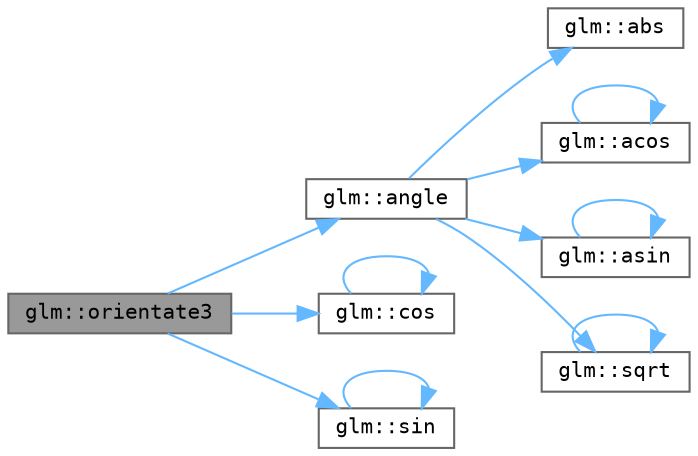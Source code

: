 digraph "glm::orientate3"
{
 // LATEX_PDF_SIZE
  bgcolor="transparent";
  edge [fontname=Terminal,fontsize=10,labelfontname=Helvetica,labelfontsize=10];
  node [fontname=Terminal,fontsize=10,shape=box,height=0.2,width=0.4];
  rankdir="LR";
  Node1 [label="glm::orientate3",height=0.2,width=0.4,color="gray40", fillcolor="grey60", style="filled", fontcolor="black",tooltip=" "];
  Node1 -> Node2 [color="steelblue1",style="solid"];
  Node2 [label="glm::angle",height=0.2,width=0.4,color="grey40", fillcolor="white", style="filled",URL="$group__ext__quaternion__trigonometric.html#ga8aa248b31d5ade470c87304df5eb7bd8",tooltip=" "];
  Node2 -> Node3 [color="steelblue1",style="solid"];
  Node3 [label="glm::abs",height=0.2,width=0.4,color="grey40", fillcolor="white", style="filled",URL="$group__core__func__common.html#ga439e60a72eadecfeda2df5449c613a64",tooltip=" "];
  Node2 -> Node4 [color="steelblue1",style="solid"];
  Node4 [label="glm::acos",height=0.2,width=0.4,color="grey40", fillcolor="white", style="filled",URL="$group__core__func__trigonometric.html#gaf621a212fa21c1009344895a52e9c82c",tooltip=" "];
  Node4 -> Node4 [color="steelblue1",style="solid"];
  Node2 -> Node5 [color="steelblue1",style="solid"];
  Node5 [label="glm::asin",height=0.2,width=0.4,color="grey40", fillcolor="white", style="filled",URL="$group__core__func__trigonometric.html#gad3628b879437a75d1941f965b2893db7",tooltip=" "];
  Node5 -> Node5 [color="steelblue1",style="solid"];
  Node2 -> Node6 [color="steelblue1",style="solid"];
  Node6 [label="glm::sqrt",height=0.2,width=0.4,color="grey40", fillcolor="white", style="filled",URL="$group__core__func__exponential.html#ga1f904e09827e939a56e4158f45ca8ede",tooltip=" "];
  Node6 -> Node6 [color="steelblue1",style="solid"];
  Node1 -> Node7 [color="steelblue1",style="solid"];
  Node7 [label="glm::cos",height=0.2,width=0.4,color="grey40", fillcolor="white", style="filled",URL="$group__core__func__trigonometric.html#ga54745147add8b4fa05642f5c71f6833e",tooltip=" "];
  Node7 -> Node7 [color="steelblue1",style="solid"];
  Node1 -> Node8 [color="steelblue1",style="solid"];
  Node8 [label="glm::sin",height=0.2,width=0.4,color="grey40", fillcolor="white", style="filled",URL="$group__core__func__trigonometric.html#ga3fcdcfa2d2ac38de9ba1885cd1c79414",tooltip=" "];
  Node8 -> Node8 [color="steelblue1",style="solid"];
}
